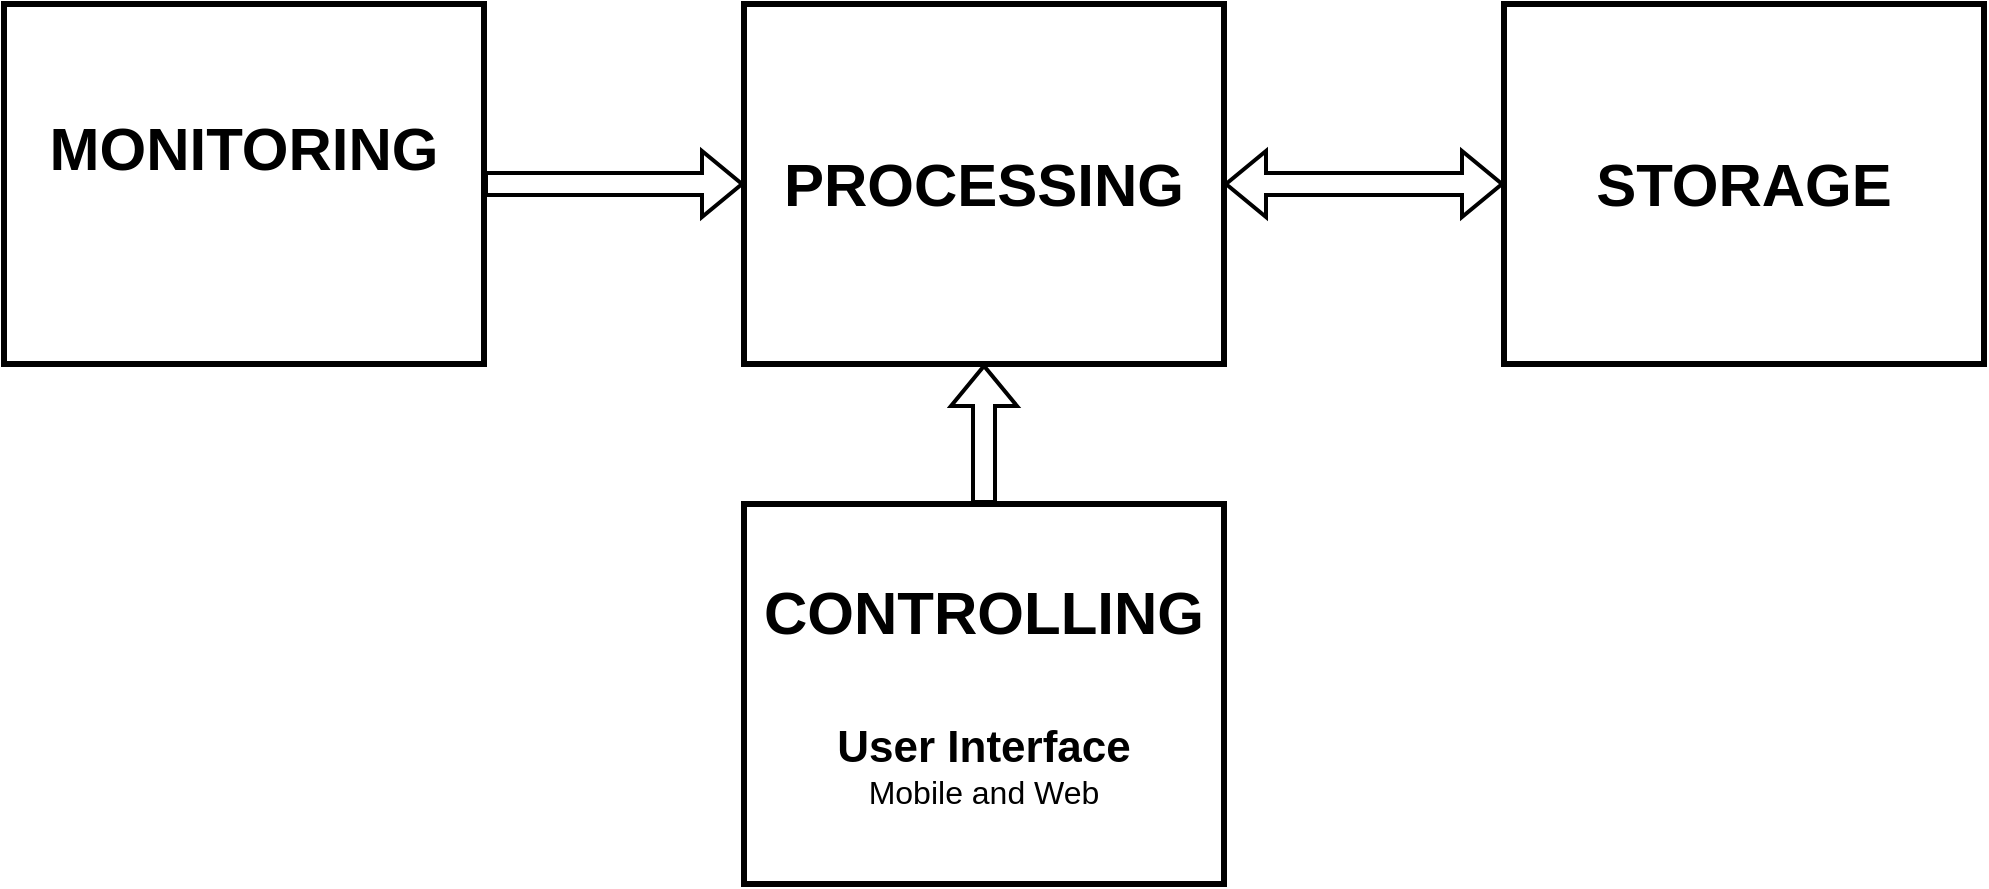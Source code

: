 <mxfile version="20.3.7" type="github">
  <diagram id="FkSYsnRfB3WPtG6Djq2n" name="Page-1">
    <mxGraphModel dx="1296" dy="706" grid="1" gridSize="10" guides="1" tooltips="1" connect="1" arrows="1" fold="1" page="1" pageScale="1" pageWidth="850" pageHeight="1100" math="0" shadow="0">
      <root>
        <mxCell id="0" />
        <mxCell id="1" parent="0" />
        <mxCell id="2tK7dHbmGP9RhGaZD1cl-1" value="&lt;div style=&quot;font-size: 30px;&quot;&gt;&lt;b&gt;&lt;font style=&quot;font-size: 30px;&quot;&gt;MONITORING&lt;/font&gt;&lt;/b&gt;&lt;/div&gt;&lt;div style=&quot;font-size: 30px;&quot;&gt;&lt;b style=&quot;font-size: 20px;&quot;&gt;&lt;font style=&quot;font-size: 20px;&quot;&gt;&lt;br&gt;&lt;/font&gt;&lt;/b&gt;&lt;/div&gt;" style="rounded=0;whiteSpace=wrap;html=1;strokeWidth=3;" vertex="1" parent="1">
          <mxGeometry x="20" y="160" width="240" height="180" as="geometry" />
        </mxCell>
        <mxCell id="2tK7dHbmGP9RhGaZD1cl-6" value="&lt;div style=&quot;font-size: 30px;&quot;&gt;&lt;b&gt;STORAGE&lt;/b&gt;&lt;/div&gt;" style="rounded=0;whiteSpace=wrap;html=1;strokeWidth=3;" vertex="1" parent="1">
          <mxGeometry x="770" y="160" width="240" height="180" as="geometry" />
        </mxCell>
        <mxCell id="2tK7dHbmGP9RhGaZD1cl-7" value="&lt;font size=&quot;1&quot;&gt;&lt;b&gt;&lt;font style=&quot;font-size: 30px;&quot;&gt;PROCESSING&lt;/font&gt;&lt;/b&gt;&lt;/font&gt;" style="rounded=0;whiteSpace=wrap;html=1;strokeWidth=3;" vertex="1" parent="1">
          <mxGeometry x="390" y="160" width="240" height="180" as="geometry" />
        </mxCell>
        <mxCell id="2tK7dHbmGP9RhGaZD1cl-8" value="&lt;div style=&quot;font-size: 30px;&quot;&gt;&lt;b&gt;CONTROLLING&lt;/b&gt;&lt;/div&gt;&lt;div style=&quot;font-size: 30px;&quot;&gt;&lt;b&gt;&lt;br&gt;&lt;/b&gt;&lt;/div&gt;&lt;div style=&quot;font-size: 16px;&quot;&gt;&lt;font size=&quot;1&quot;&gt;&lt;b style=&quot;font-size: 22px;&quot;&gt;User Interface&lt;/b&gt;&lt;/font&gt;&lt;br&gt;&lt;/div&gt;&lt;div style=&quot;font-size: 16px;&quot;&gt;Mobile and Web&lt;br&gt;&lt;/div&gt;" style="rounded=0;whiteSpace=wrap;html=1;strokeWidth=3;" vertex="1" parent="1">
          <mxGeometry x="390" y="410" width="240" height="190" as="geometry" />
        </mxCell>
        <mxCell id="2tK7dHbmGP9RhGaZD1cl-10" value="" style="shape=flexArrow;endArrow=classic;html=1;rounded=0;strokeWidth=2;curved=1;exitX=1;exitY=0.5;exitDx=0;exitDy=0;entryX=0;entryY=0.5;entryDx=0;entryDy=0;" edge="1" parent="1" source="2tK7dHbmGP9RhGaZD1cl-1" target="2tK7dHbmGP9RhGaZD1cl-7">
          <mxGeometry width="50" height="50" relative="1" as="geometry">
            <mxPoint x="400" y="290" as="sourcePoint" />
            <mxPoint x="450" y="240" as="targetPoint" />
          </mxGeometry>
        </mxCell>
        <mxCell id="2tK7dHbmGP9RhGaZD1cl-12" value="" style="shape=flexArrow;endArrow=classic;startArrow=classic;html=1;rounded=0;strokeWidth=2;curved=1;exitX=1;exitY=0.5;exitDx=0;exitDy=0;entryX=0;entryY=0.5;entryDx=0;entryDy=0;" edge="1" parent="1" source="2tK7dHbmGP9RhGaZD1cl-7" target="2tK7dHbmGP9RhGaZD1cl-6">
          <mxGeometry width="100" height="100" relative="1" as="geometry">
            <mxPoint x="660" y="340" as="sourcePoint" />
            <mxPoint x="760" y="240" as="targetPoint" />
          </mxGeometry>
        </mxCell>
        <mxCell id="2tK7dHbmGP9RhGaZD1cl-13" value="" style="shape=flexArrow;endArrow=classic;html=1;rounded=0;strokeWidth=2;curved=1;entryX=0.5;entryY=1;entryDx=0;entryDy=0;exitX=0.5;exitY=0;exitDx=0;exitDy=0;" edge="1" parent="1" source="2tK7dHbmGP9RhGaZD1cl-8" target="2tK7dHbmGP9RhGaZD1cl-7">
          <mxGeometry width="50" height="50" relative="1" as="geometry">
            <mxPoint x="200" y="450" as="sourcePoint" />
            <mxPoint x="250" y="400" as="targetPoint" />
          </mxGeometry>
        </mxCell>
      </root>
    </mxGraphModel>
  </diagram>
</mxfile>
